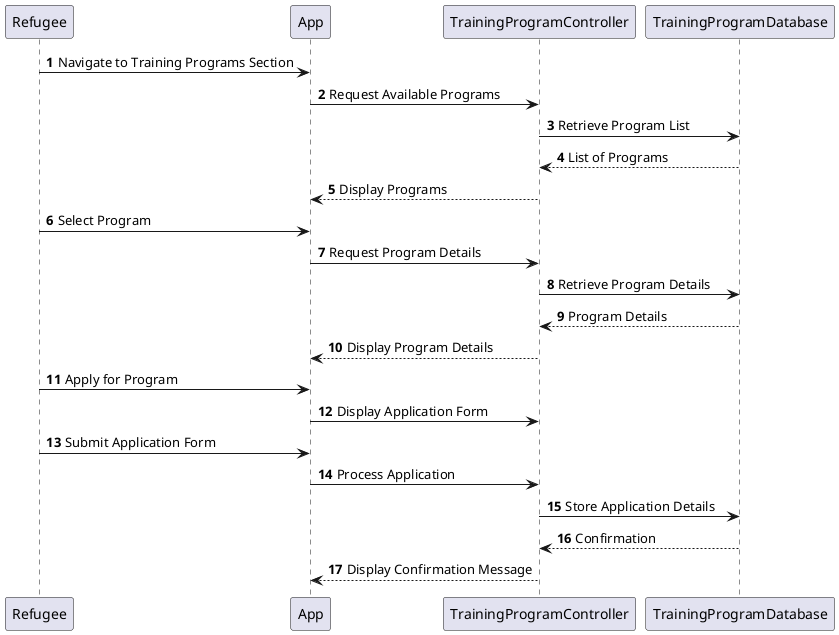 @startuml
autonumber

' Description: Registered Refugee applies for a training program
Refugee -> App: Navigate to Training Programs Section
App -> TrainingProgramController: Request Available Programs
TrainingProgramController -> TrainingProgramDatabase: Retrieve Program List
TrainingProgramDatabase --> TrainingProgramController: List of Programs
TrainingProgramController --> App: Display Programs

Refugee -> App: Select Program
App -> TrainingProgramController: Request Program Details
TrainingProgramController -> TrainingProgramDatabase: Retrieve Program Details
TrainingProgramDatabase --> TrainingProgramController: Program Details
TrainingProgramController --> App: Display Program Details

Refugee -> App: Apply for Program
App -> TrainingProgramController: Display Application Form
Refugee -> App: Submit Application Form
App -> TrainingProgramController: Process Application
TrainingProgramController -> TrainingProgramDatabase: Store Application Details
TrainingProgramDatabase --> TrainingProgramController: Confirmation
TrainingProgramController --> App: Display Confirmation Message

@enduml
